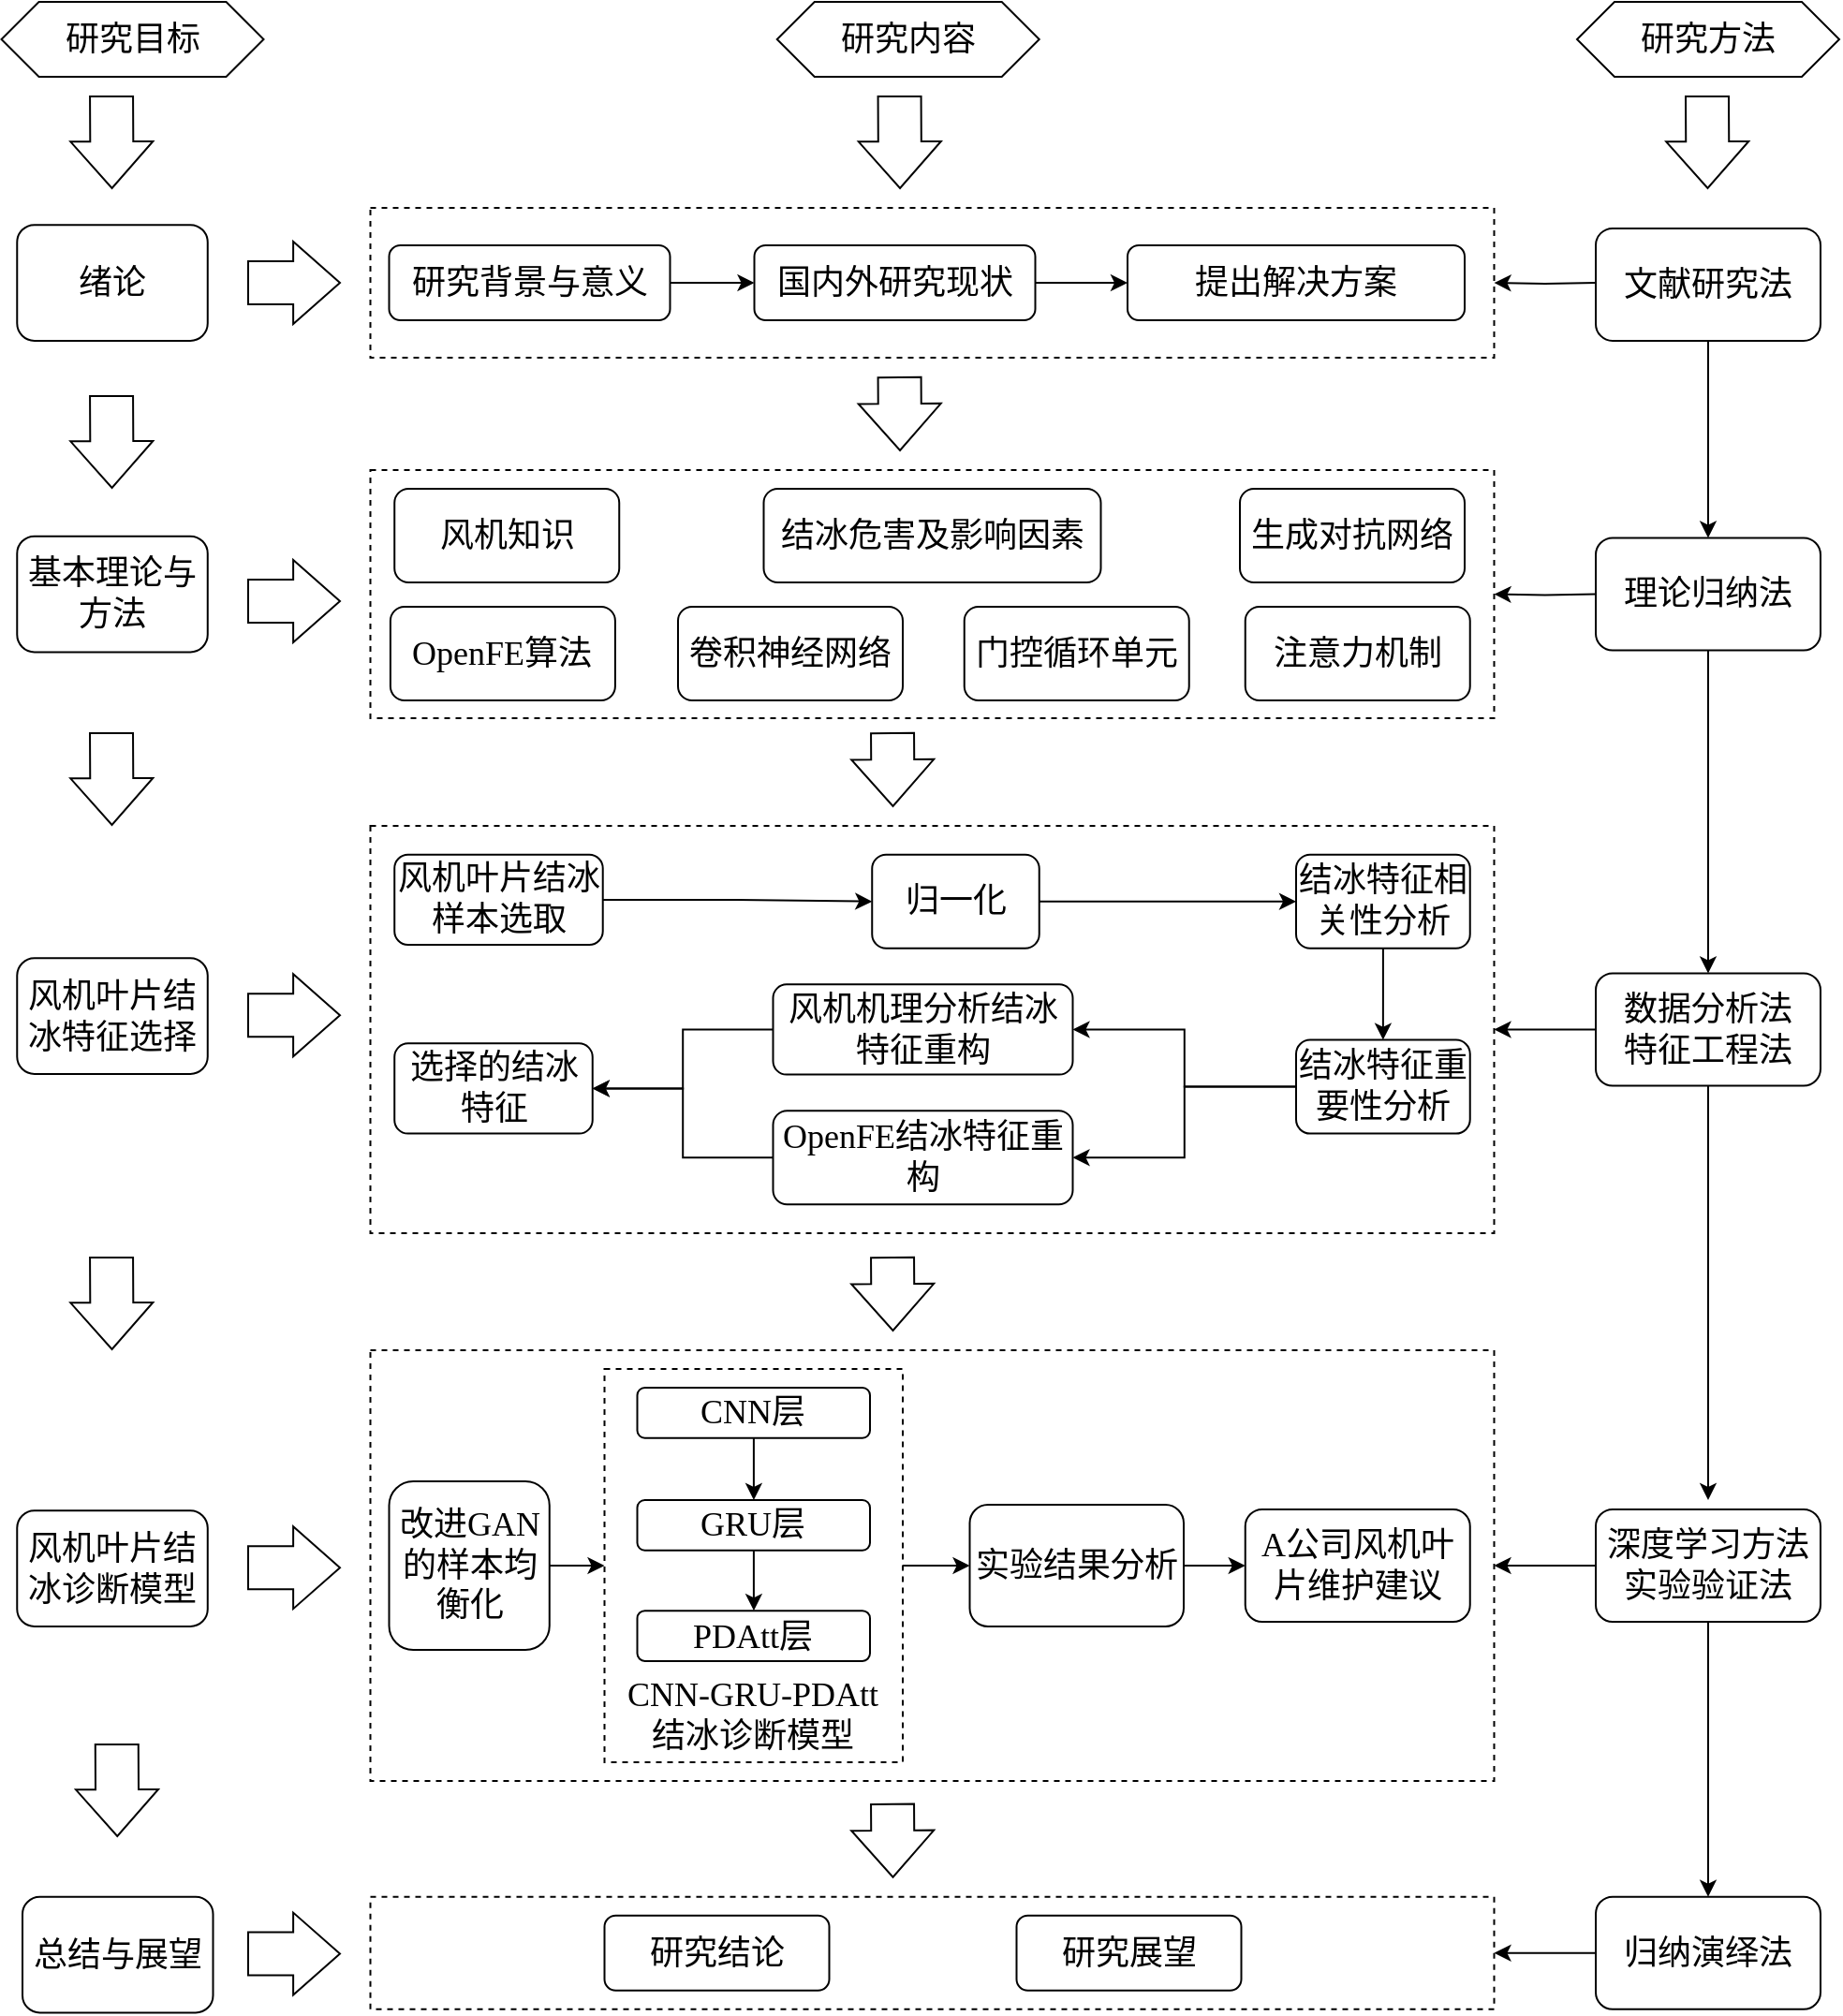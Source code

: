 <mxfile version="28.1.0">
  <diagram name="第 1 页" id="p5fiXoCb0oHlGnUIcILo">
    <mxGraphModel dx="1213" dy="673" grid="1" gridSize="10" guides="1" tooltips="1" connect="1" arrows="1" fold="1" page="1" pageScale="1" pageWidth="827" pageHeight="1169" math="0" shadow="0">
      <root>
        <mxCell id="0" />
        <mxCell id="1" parent="0" />
        <mxCell id="f8FCbJ_lQctMmRmD2ybC-2" value="" style="rounded=0;whiteSpace=wrap;html=1;dashed=1;" parent="1" vertex="1">
          <mxGeometry x="215.75" y="460" width="600" height="217.5" as="geometry" />
        </mxCell>
        <mxCell id="f8FCbJ_lQctMmRmD2ybC-5" value="" style="rounded=0;whiteSpace=wrap;html=1;dashed=1;" parent="1" vertex="1">
          <mxGeometry x="215.75" y="740" width="600" height="230" as="geometry" />
        </mxCell>
        <mxCell id="NmaUn0dJjPpodGhn62Yx-41" style="edgeStyle=orthogonalEdgeStyle;rounded=0;orthogonalLoop=1;jettySize=auto;html=1;exitX=1;exitY=0.5;exitDx=0;exitDy=0;entryX=0;entryY=0.5;entryDx=0;entryDy=0;" parent="1" source="f8FCbJ_lQctMmRmD2ybC-7" target="f8FCbJ_lQctMmRmD2ybC-48" edge="1">
          <mxGeometry relative="1" as="geometry" />
        </mxCell>
        <mxCell id="f8FCbJ_lQctMmRmD2ybC-7" value="" style="rounded=0;whiteSpace=wrap;html=1;dashed=1;" parent="1" vertex="1">
          <mxGeometry x="340.75" y="750" width="159.25" height="210" as="geometry" />
        </mxCell>
        <mxCell id="f8FCbJ_lQctMmRmD2ybC-8" value="" style="rounded=0;whiteSpace=wrap;html=1;dashed=1;" parent="1" vertex="1">
          <mxGeometry x="215.75" y="1031.87" width="600" height="60" as="geometry" />
        </mxCell>
        <mxCell id="f8FCbJ_lQctMmRmD2ybC-10" value="" style="rounded=0;whiteSpace=wrap;html=1;dashed=1;" parent="1" vertex="1">
          <mxGeometry x="215.75" y="270" width="600" height="132.5" as="geometry" />
        </mxCell>
        <mxCell id="f8FCbJ_lQctMmRmD2ybC-12" value="" style="rounded=0;whiteSpace=wrap;html=1;dashed=1;" parent="1" vertex="1">
          <mxGeometry x="215.75" y="130" width="600" height="80" as="geometry" />
        </mxCell>
        <mxCell id="f8FCbJ_lQctMmRmD2ybC-13" value="&lt;font face=&quot;SimSun&quot; style=&quot;font-size: 18px;&quot;&gt;研究目标&lt;/font&gt;" style="shape=hexagon;perimeter=hexagonPerimeter2;whiteSpace=wrap;html=1;fixedSize=1;" parent="1" vertex="1">
          <mxGeometry x="18.76" y="20" width="140" height="40" as="geometry" />
        </mxCell>
        <mxCell id="NmaUn0dJjPpodGhn62Yx-45" style="edgeStyle=orthogonalEdgeStyle;rounded=0;orthogonalLoop=1;jettySize=auto;html=1;entryX=0;entryY=0.5;entryDx=0;entryDy=0;" parent="1" source="f8FCbJ_lQctMmRmD2ybC-18" target="f8FCbJ_lQctMmRmD2ybC-20" edge="1">
          <mxGeometry relative="1" as="geometry" />
        </mxCell>
        <mxCell id="f8FCbJ_lQctMmRmD2ybC-18" value="&lt;font face=&quot;SimSun&quot; style=&quot;font-size: 18px;&quot;&gt;研究背景与意义&lt;/font&gt;" style="rounded=1;whiteSpace=wrap;html=1;" parent="1" vertex="1">
          <mxGeometry x="225.75" y="150" width="150" height="40" as="geometry" />
        </mxCell>
        <mxCell id="f8FCbJ_lQctMmRmD2ybC-19" value="&lt;span style=&quot;font-size: 18px;&quot;&gt;&lt;font face=&quot;SimSun&quot;&gt;提出解决方案&lt;/font&gt;&lt;/span&gt;" style="rounded=1;whiteSpace=wrap;html=1;" parent="1" vertex="1">
          <mxGeometry x="620" y="150" width="180" height="40" as="geometry" />
        </mxCell>
        <mxCell id="NmaUn0dJjPpodGhn62Yx-46" style="edgeStyle=orthogonalEdgeStyle;rounded=0;orthogonalLoop=1;jettySize=auto;html=1;" parent="1" source="f8FCbJ_lQctMmRmD2ybC-20" target="f8FCbJ_lQctMmRmD2ybC-19" edge="1">
          <mxGeometry relative="1" as="geometry" />
        </mxCell>
        <mxCell id="f8FCbJ_lQctMmRmD2ybC-20" value="&lt;font face=&quot;SimSun&quot; style=&quot;font-size: 18px;&quot;&gt;国内外研究现状&lt;/font&gt;" style="rounded=1;whiteSpace=wrap;html=1;" parent="1" vertex="1">
          <mxGeometry x="420.75" y="150" width="150" height="40" as="geometry" />
        </mxCell>
        <mxCell id="f8FCbJ_lQctMmRmD2ybC-26" value="&lt;font face=&quot;Times New Roman&quot; style=&quot;font-size: 18px;&quot;&gt;OpenFE&lt;/font&gt;&lt;font face=&quot;SimSun&quot; style=&quot;font-size: 18px;&quot;&gt;算法&lt;/font&gt;" style="rounded=1;whiteSpace=wrap;html=1;" parent="1" vertex="1">
          <mxGeometry x="226.45" y="343" width="120" height="50" as="geometry" />
        </mxCell>
        <mxCell id="f8FCbJ_lQctMmRmD2ybC-27" value="&lt;span style=&quot;font-size: 18px;&quot;&gt;&lt;font face=&quot;SimSun&quot;&gt;卷积神经网络&lt;/font&gt;&lt;/span&gt;" style="rounded=1;whiteSpace=wrap;html=1;" parent="1" vertex="1">
          <mxGeometry x="380" y="343" width="120" height="50" as="geometry" />
        </mxCell>
        <mxCell id="f8FCbJ_lQctMmRmD2ybC-28" value="&lt;span style=&quot;font-size: 18px;&quot;&gt;&lt;font face=&quot;SimSun&quot;&gt;门控循环单元&lt;/font&gt;&lt;/span&gt;" style="rounded=1;whiteSpace=wrap;html=1;" parent="1" vertex="1">
          <mxGeometry x="532.87" y="343" width="120" height="50" as="geometry" />
        </mxCell>
        <mxCell id="f8FCbJ_lQctMmRmD2ybC-29" value="&lt;span style=&quot;font-size: 18px;&quot;&gt;&lt;font face=&quot;SimSun&quot;&gt;注意力机制&lt;/font&gt;&lt;/span&gt;" style="rounded=1;whiteSpace=wrap;html=1;" parent="1" vertex="1">
          <mxGeometry x="682.87" y="343" width="120" height="50" as="geometry" />
        </mxCell>
        <mxCell id="NmaUn0dJjPpodGhn62Yx-39" style="edgeStyle=orthogonalEdgeStyle;rounded=0;orthogonalLoop=1;jettySize=auto;html=1;entryX=1;entryY=0.5;entryDx=0;entryDy=0;" parent="1" source="f8FCbJ_lQctMmRmD2ybC-39" target="NmaUn0dJjPpodGhn62Yx-37" edge="1">
          <mxGeometry relative="1" as="geometry" />
        </mxCell>
        <mxCell id="f8FCbJ_lQctMmRmD2ybC-39" value="&lt;span style=&quot;font-size: 18px;&quot;&gt;&lt;font face=&quot;Times New Roman&quot;&gt;OpenFE&lt;/font&gt;&lt;font face=&quot;SimSun&quot;&gt;结冰特征重构&lt;/font&gt;&lt;/span&gt;" style="rounded=1;whiteSpace=wrap;html=1;" parent="1" vertex="1">
          <mxGeometry x="430.75" y="612.12" width="160" height="50" as="geometry" />
        </mxCell>
        <mxCell id="f8FCbJ_lQctMmRmD2ybC-43" value="&lt;font face=&quot;SimSun&quot; style=&quot;font-size: 18px;&quot;&gt;风机叶片结冰诊断模型&lt;/font&gt;" style="rounded=1;whiteSpace=wrap;html=1;" parent="1" vertex="1">
          <mxGeometry x="27.13" y="825.63" width="101.75" height="61.87" as="geometry" />
        </mxCell>
        <mxCell id="NmaUn0dJjPpodGhn62Yx-42" style="edgeStyle=orthogonalEdgeStyle;rounded=0;orthogonalLoop=1;jettySize=auto;html=1;entryX=0;entryY=0.5;entryDx=0;entryDy=0;" parent="1" source="f8FCbJ_lQctMmRmD2ybC-48" target="f8FCbJ_lQctMmRmD2ybC-57" edge="1">
          <mxGeometry relative="1" as="geometry" />
        </mxCell>
        <mxCell id="f8FCbJ_lQctMmRmD2ybC-48" value="&lt;span style=&quot;font-size: 18px;&quot;&gt;&lt;font face=&quot;SimSun&quot;&gt;实验结果分析&lt;/font&gt;&lt;/span&gt;" style="rounded=1;whiteSpace=wrap;html=1;" parent="1" vertex="1">
          <mxGeometry x="535.75" y="822.5" width="114.25" height="65" as="geometry" />
        </mxCell>
        <mxCell id="f8FCbJ_lQctMmRmD2ybC-51" value="&lt;span style=&quot;font-size: 18px;&quot;&gt;&lt;font face=&quot;宋体&quot;&gt;研究结论&lt;/font&gt;&lt;/span&gt;" style="rounded=1;whiteSpace=wrap;html=1;" parent="1" vertex="1">
          <mxGeometry x="340.75" y="1041.87" width="120" height="40" as="geometry" />
        </mxCell>
        <mxCell id="f8FCbJ_lQctMmRmD2ybC-52" value="&lt;span style=&quot;font-size: 18px;&quot;&gt;&lt;font face=&quot;SimSun&quot;&gt;研究展望&lt;/font&gt;&lt;/span&gt;" style="rounded=1;whiteSpace=wrap;html=1;" parent="1" vertex="1">
          <mxGeometry x="560.75" y="1041.87" width="120" height="40" as="geometry" />
        </mxCell>
        <mxCell id="NmaUn0dJjPpodGhn62Yx-38" style="edgeStyle=orthogonalEdgeStyle;rounded=0;orthogonalLoop=1;jettySize=auto;html=1;entryX=1;entryY=0.5;entryDx=0;entryDy=0;" parent="1" source="f8FCbJ_lQctMmRmD2ybC-54" target="NmaUn0dJjPpodGhn62Yx-37" edge="1">
          <mxGeometry relative="1" as="geometry" />
        </mxCell>
        <mxCell id="f8FCbJ_lQctMmRmD2ybC-54" value="&lt;span style=&quot;font-size: 18px;&quot;&gt;&lt;font face=&quot;SimSun&quot;&gt;风机机理分析结冰特征重构&lt;/font&gt;&lt;/span&gt;" style="rounded=1;whiteSpace=wrap;html=1;" parent="1" vertex="1">
          <mxGeometry x="430.75" y="544.68" width="160" height="48.13" as="geometry" />
        </mxCell>
        <mxCell id="f8FCbJ_lQctMmRmD2ybC-56" value="&lt;span style=&quot;font-size: 18px;&quot;&gt;&lt;font face=&quot;Times New Roman&quot;&gt;CNN-GRU-PDAtt&lt;/font&gt;&lt;font face=&quot;SimSun&quot;&gt;结冰诊断模型&lt;/font&gt;&lt;/span&gt;" style="rounded=1;whiteSpace=wrap;html=1;opacity=0;" parent="1" vertex="1">
          <mxGeometry x="346.45" y="915" width="147.85" height="40" as="geometry" />
        </mxCell>
        <mxCell id="f8FCbJ_lQctMmRmD2ybC-57" value="&lt;span style=&quot;font-size: 18px;&quot;&gt;&lt;font face=&quot;SimSun&quot;&gt;A公司风机叶片维护建议&lt;/font&gt;&lt;/span&gt;" style="rounded=1;whiteSpace=wrap;html=1;" parent="1" vertex="1">
          <mxGeometry x="682.87" y="825" width="120" height="60" as="geometry" />
        </mxCell>
        <mxCell id="NmaUn0dJjPpodGhn62Yx-6" value="&lt;span style=&quot;font-size: 18px;&quot;&gt;&lt;font face=&quot;SimSun&quot;&gt;风机叶片结冰特征选择&lt;/font&gt;&lt;/span&gt;" style="rounded=1;whiteSpace=wrap;html=1;" parent="1" vertex="1">
          <mxGeometry x="27.13" y="530.63" width="101.75" height="61.87" as="geometry" />
        </mxCell>
        <mxCell id="NmaUn0dJjPpodGhn62Yx-7" value="&lt;span style=&quot;font-size: 18px;&quot;&gt;&lt;font face=&quot;SimSun&quot;&gt;基本理论与方法&lt;/font&gt;&lt;/span&gt;" style="rounded=1;whiteSpace=wrap;html=1;" parent="1" vertex="1">
          <mxGeometry x="27.13" y="305.32" width="101.75" height="61.87" as="geometry" />
        </mxCell>
        <mxCell id="NmaUn0dJjPpodGhn62Yx-8" value="&lt;span style=&quot;font-size: 18px;&quot;&gt;&lt;font face=&quot;SimSun&quot;&gt;绪论&lt;/font&gt;&lt;/span&gt;" style="rounded=1;whiteSpace=wrap;html=1;" parent="1" vertex="1">
          <mxGeometry x="27.13" y="139.07" width="101.75" height="61.87" as="geometry" />
        </mxCell>
        <mxCell id="NmaUn0dJjPpodGhn62Yx-9" value="&lt;span style=&quot;font-size: 18px;&quot;&gt;&lt;font face=&quot;SimSun&quot;&gt;总结与展望&lt;/font&gt;&lt;/span&gt;" style="rounded=1;whiteSpace=wrap;html=1;" parent="1" vertex="1">
          <mxGeometry x="30" y="1031.87" width="101.75" height="61.87" as="geometry" />
        </mxCell>
        <mxCell id="NmaUn0dJjPpodGhn62Yx-10" value="" style="shape=flexArrow;endArrow=classic;html=1;rounded=0;width=23;endSize=7.98;" parent="1" edge="1">
          <mxGeometry width="50" height="50" relative="1" as="geometry">
            <mxPoint x="77.53" y="230" as="sourcePoint" />
            <mxPoint x="77.78" y="280" as="targetPoint" />
          </mxGeometry>
        </mxCell>
        <mxCell id="NmaUn0dJjPpodGhn62Yx-12" value="" style="shape=flexArrow;endArrow=classic;html=1;rounded=0;width=23;endSize=7.98;" parent="1" edge="1">
          <mxGeometry width="50" height="50" relative="1" as="geometry">
            <mxPoint x="77.51" y="410" as="sourcePoint" />
            <mxPoint x="77.76" y="460" as="targetPoint" />
          </mxGeometry>
        </mxCell>
        <mxCell id="NmaUn0dJjPpodGhn62Yx-13" value="" style="shape=flexArrow;endArrow=classic;html=1;rounded=0;width=23;endSize=7.98;" parent="1" edge="1">
          <mxGeometry width="50" height="50" relative="1" as="geometry">
            <mxPoint x="77.53" y="690" as="sourcePoint" />
            <mxPoint x="77.78" y="740" as="targetPoint" />
          </mxGeometry>
        </mxCell>
        <mxCell id="NmaUn0dJjPpodGhn62Yx-14" value="" style="shape=flexArrow;endArrow=classic;html=1;rounded=0;width=23;endSize=7.98;" parent="1" edge="1">
          <mxGeometry width="50" height="50" relative="1" as="geometry">
            <mxPoint x="80.38" y="950" as="sourcePoint" />
            <mxPoint x="80.63" y="1000" as="targetPoint" />
          </mxGeometry>
        </mxCell>
        <mxCell id="NmaUn0dJjPpodGhn62Yx-22" value="" style="shape=flexArrow;endArrow=classic;html=1;rounded=0;width=23;endSize=7.98;" parent="1" edge="1">
          <mxGeometry width="50" height="50" relative="1" as="geometry">
            <mxPoint x="150" y="170" as="sourcePoint" />
            <mxPoint x="200" y="170" as="targetPoint" />
          </mxGeometry>
        </mxCell>
        <mxCell id="NmaUn0dJjPpodGhn62Yx-23" value="" style="shape=flexArrow;endArrow=classic;html=1;rounded=0;width=23;endSize=7.98;" parent="1" edge="1">
          <mxGeometry width="50" height="50" relative="1" as="geometry">
            <mxPoint x="150" y="340" as="sourcePoint" />
            <mxPoint x="200" y="340" as="targetPoint" />
          </mxGeometry>
        </mxCell>
        <mxCell id="NmaUn0dJjPpodGhn62Yx-24" value="" style="shape=flexArrow;endArrow=classic;html=1;rounded=0;width=23;endSize=7.98;" parent="1" edge="1">
          <mxGeometry width="50" height="50" relative="1" as="geometry">
            <mxPoint x="150" y="561.09" as="sourcePoint" />
            <mxPoint x="200" y="561.09" as="targetPoint" />
          </mxGeometry>
        </mxCell>
        <mxCell id="NmaUn0dJjPpodGhn62Yx-25" value="" style="shape=flexArrow;endArrow=classic;html=1;rounded=0;width=23;endSize=7.98;" parent="1" edge="1">
          <mxGeometry width="50" height="50" relative="1" as="geometry">
            <mxPoint x="150" y="856.07" as="sourcePoint" />
            <mxPoint x="200" y="856.07" as="targetPoint" />
          </mxGeometry>
        </mxCell>
        <mxCell id="NmaUn0dJjPpodGhn62Yx-26" value="" style="shape=flexArrow;endArrow=classic;html=1;rounded=0;width=23;endSize=7.98;" parent="1" edge="1">
          <mxGeometry width="50" height="50" relative="1" as="geometry">
            <mxPoint x="150" y="1062.31" as="sourcePoint" />
            <mxPoint x="200" y="1062.31" as="targetPoint" />
          </mxGeometry>
        </mxCell>
        <mxCell id="NmaUn0dJjPpodGhn62Yx-27" value="&lt;font face=&quot;SimSun&quot;&gt;&lt;span style=&quot;font-size: 18px;&quot;&gt;结冰危害及影响因素&lt;/span&gt;&lt;/font&gt;" style="rounded=1;whiteSpace=wrap;html=1;" parent="1" vertex="1">
          <mxGeometry x="425.75" y="280" width="180" height="50" as="geometry" />
        </mxCell>
        <mxCell id="NmaUn0dJjPpodGhn62Yx-37" value="&lt;span style=&quot;font-size: 18px;&quot;&gt;&lt;font face=&quot;SimSun&quot;&gt;选择的结冰特征&lt;/font&gt;&lt;/span&gt;" style="rounded=1;whiteSpace=wrap;html=1;" parent="1" vertex="1">
          <mxGeometry x="228.62" y="576.18" width="105.75" height="48.13" as="geometry" />
        </mxCell>
        <mxCell id="NmaUn0dJjPpodGhn62Yx-40" value="&lt;span style=&quot;font-size: 18px;&quot;&gt;&lt;font face=&quot;SimSun&quot;&gt;生成对抗网络&lt;/font&gt;&lt;/span&gt;" style="rounded=1;whiteSpace=wrap;html=1;" parent="1" vertex="1">
          <mxGeometry x="680" y="280" width="120" height="50" as="geometry" />
        </mxCell>
        <mxCell id="NmaUn0dJjPpodGhn62Yx-49" value="" style="shape=flexArrow;endArrow=classic;html=1;rounded=0;width=23;endSize=7.98;" parent="1" edge="1">
          <mxGeometry width="50" height="50" relative="1" as="geometry">
            <mxPoint x="77.53" y="70" as="sourcePoint" />
            <mxPoint x="77.78" y="120" as="targetPoint" />
          </mxGeometry>
        </mxCell>
        <mxCell id="NmaUn0dJjPpodGhn62Yx-50" value="" style="shape=flexArrow;endArrow=classic;html=1;rounded=0;width=23;endSize=7.98;" parent="1" edge="1">
          <mxGeometry width="50" height="50" relative="1" as="geometry">
            <mxPoint x="498.28" y="70" as="sourcePoint" />
            <mxPoint x="498.53" y="120" as="targetPoint" />
          </mxGeometry>
        </mxCell>
        <mxCell id="NmaUn0dJjPpodGhn62Yx-53" value="" style="shape=flexArrow;endArrow=classic;html=1;rounded=0;width=23;endSize=7.98;" parent="1" edge="1">
          <mxGeometry width="50" height="50" relative="1" as="geometry">
            <mxPoint x="498.28" y="220" as="sourcePoint" />
            <mxPoint x="498.53" y="260" as="targetPoint" />
          </mxGeometry>
        </mxCell>
        <mxCell id="NmaUn0dJjPpodGhn62Yx-54" value="" style="shape=flexArrow;endArrow=classic;html=1;rounded=0;width=23;endSize=7.98;" parent="1" edge="1">
          <mxGeometry width="50" height="50" relative="1" as="geometry">
            <mxPoint x="494.52" y="410" as="sourcePoint" />
            <mxPoint x="494.77" y="450" as="targetPoint" />
          </mxGeometry>
        </mxCell>
        <mxCell id="NmaUn0dJjPpodGhn62Yx-55" value="" style="shape=flexArrow;endArrow=classic;html=1;rounded=0;width=23;endSize=7.98;" parent="1" edge="1">
          <mxGeometry width="50" height="50" relative="1" as="geometry">
            <mxPoint x="494.52" y="690" as="sourcePoint" />
            <mxPoint x="494.77" y="730" as="targetPoint" />
          </mxGeometry>
        </mxCell>
        <mxCell id="NmaUn0dJjPpodGhn62Yx-56" value="" style="shape=flexArrow;endArrow=classic;html=1;rounded=0;width=23;endSize=7.98;" parent="1" edge="1">
          <mxGeometry width="50" height="50" relative="1" as="geometry">
            <mxPoint x="494.52" y="981.87" as="sourcePoint" />
            <mxPoint x="494.77" y="1021.87" as="targetPoint" />
          </mxGeometry>
        </mxCell>
        <mxCell id="RA1ugfaNBRuaJpOUIRTp-4" value="&lt;span style=&quot;font-size: 18px;&quot;&gt;&lt;font face=&quot;Times New Roman&quot;&gt;PDAtt&lt;/font&gt;&lt;font face=&quot;SimSun&quot;&gt;层&lt;/font&gt;&lt;/span&gt;" style="rounded=1;whiteSpace=wrap;html=1;" parent="1" vertex="1">
          <mxGeometry x="358.25" y="879.07" width="124.25" height="26.87" as="geometry" />
        </mxCell>
        <mxCell id="RA1ugfaNBRuaJpOUIRTp-16" style="edgeStyle=orthogonalEdgeStyle;rounded=0;orthogonalLoop=1;jettySize=auto;html=1;" parent="1" source="RA1ugfaNBRuaJpOUIRTp-5" target="RA1ugfaNBRuaJpOUIRTp-4" edge="1">
          <mxGeometry relative="1" as="geometry" />
        </mxCell>
        <mxCell id="RA1ugfaNBRuaJpOUIRTp-5" value="&lt;span style=&quot;font-size: 18px;&quot;&gt;&lt;font face=&quot;Times New Roman&quot;&gt;GRU&lt;/font&gt;&lt;font face=&quot;SimSun&quot;&gt;层&lt;/font&gt;&lt;/span&gt;" style="rounded=1;whiteSpace=wrap;html=1;" parent="1" vertex="1">
          <mxGeometry x="358.25" y="820" width="124.25" height="26.87" as="geometry" />
        </mxCell>
        <mxCell id="RA1ugfaNBRuaJpOUIRTp-15" style="edgeStyle=orthogonalEdgeStyle;rounded=0;orthogonalLoop=1;jettySize=auto;html=1;" parent="1" source="RA1ugfaNBRuaJpOUIRTp-6" target="RA1ugfaNBRuaJpOUIRTp-5" edge="1">
          <mxGeometry relative="1" as="geometry" />
        </mxCell>
        <mxCell id="RA1ugfaNBRuaJpOUIRTp-6" value="&lt;span style=&quot;font-size: 18px;&quot;&gt;&lt;font face=&quot;Times New Roman&quot;&gt;CNN&lt;/font&gt;&lt;font face=&quot;SimSun&quot;&gt;层&lt;/font&gt;&lt;/span&gt;" style="rounded=1;whiteSpace=wrap;html=1;" parent="1" vertex="1">
          <mxGeometry x="358.25" y="760" width="124.25" height="26.87" as="geometry" />
        </mxCell>
        <mxCell id="hN8byrwHlzEUZWupwwMK-6" style="edgeStyle=orthogonalEdgeStyle;rounded=0;orthogonalLoop=1;jettySize=auto;html=1;entryX=1;entryY=0.5;entryDx=0;entryDy=0;exitX=0;exitY=0.5;exitDx=0;exitDy=0;" parent="1" source="eUhcIL0R_RjAg3wBFGVh-9" target="f8FCbJ_lQctMmRmD2ybC-54" edge="1">
          <mxGeometry relative="1" as="geometry">
            <mxPoint x="572.87" y="599.3" as="sourcePoint" />
          </mxGeometry>
        </mxCell>
        <mxCell id="hN8byrwHlzEUZWupwwMK-7" style="edgeStyle=orthogonalEdgeStyle;rounded=0;orthogonalLoop=1;jettySize=auto;html=1;entryX=1;entryY=0.5;entryDx=0;entryDy=0;exitX=0;exitY=0.5;exitDx=0;exitDy=0;" parent="1" source="eUhcIL0R_RjAg3wBFGVh-9" target="f8FCbJ_lQctMmRmD2ybC-39" edge="1">
          <mxGeometry relative="1" as="geometry">
            <mxPoint x="572.87" y="599.3" as="sourcePoint" />
          </mxGeometry>
        </mxCell>
        <mxCell id="eUhcIL0R_RjAg3wBFGVh-10" style="edgeStyle=orthogonalEdgeStyle;rounded=0;orthogonalLoop=1;jettySize=auto;html=1;entryX=0.5;entryY=0;entryDx=0;entryDy=0;" parent="1" source="eUhcIL0R_RjAg3wBFGVh-3" target="eUhcIL0R_RjAg3wBFGVh-9" edge="1">
          <mxGeometry relative="1" as="geometry" />
        </mxCell>
        <mxCell id="eUhcIL0R_RjAg3wBFGVh-3" value="&lt;span style=&quot;font-size: 18px;&quot;&gt;&lt;font face=&quot;SimSun&quot;&gt;结冰特征相关性分析&lt;/font&gt;&lt;/span&gt;" style="rounded=1;whiteSpace=wrap;html=1;" parent="1" vertex="1">
          <mxGeometry x="710" y="475.38" width="92.87" height="50" as="geometry" />
        </mxCell>
        <mxCell id="yD-4OHERhprkhWVb8V8c-1" style="edgeStyle=orthogonalEdgeStyle;rounded=0;orthogonalLoop=1;jettySize=auto;html=1;entryX=0;entryY=0.5;entryDx=0;entryDy=0;" parent="1" source="eUhcIL0R_RjAg3wBFGVh-5" target="eUhcIL0R_RjAg3wBFGVh-6" edge="1">
          <mxGeometry relative="1" as="geometry" />
        </mxCell>
        <mxCell id="eUhcIL0R_RjAg3wBFGVh-5" value="&lt;span style=&quot;font-size: 18px;&quot;&gt;&lt;font face=&quot;SimSun&quot;&gt;风机叶片结冰样本选取&lt;/font&gt;&lt;/span&gt;" style="rounded=1;whiteSpace=wrap;html=1;" parent="1" vertex="1">
          <mxGeometry x="228.62" y="475.38" width="111.24" height="48.13" as="geometry" />
        </mxCell>
        <mxCell id="eUhcIL0R_RjAg3wBFGVh-14" style="edgeStyle=orthogonalEdgeStyle;rounded=0;orthogonalLoop=1;jettySize=auto;html=1;entryX=0;entryY=0.5;entryDx=0;entryDy=0;" parent="1" source="eUhcIL0R_RjAg3wBFGVh-6" target="eUhcIL0R_RjAg3wBFGVh-3" edge="1">
          <mxGeometry relative="1" as="geometry" />
        </mxCell>
        <mxCell id="eUhcIL0R_RjAg3wBFGVh-6" value="&lt;span style=&quot;font-size: 18px;&quot;&gt;&lt;font face=&quot;SimSun&quot;&gt;归一化&lt;/font&gt;&lt;/span&gt;" style="rounded=1;whiteSpace=wrap;html=1;" parent="1" vertex="1">
          <mxGeometry x="483.62" y="475.38" width="89.25" height="50" as="geometry" />
        </mxCell>
        <mxCell id="eUhcIL0R_RjAg3wBFGVh-9" value="&lt;span style=&quot;font-size: 18px;&quot;&gt;&lt;font face=&quot;SimSun&quot;&gt;结冰特征重要性分析&lt;/font&gt;&lt;/span&gt;" style="rounded=1;whiteSpace=wrap;html=1;" parent="1" vertex="1">
          <mxGeometry x="710" y="574.31" width="92.87" height="50" as="geometry" />
        </mxCell>
        <mxCell id="yD-4OHERhprkhWVb8V8c-3" value="&lt;font face=&quot;SimSun&quot; style=&quot;font-size: 18px;&quot;&gt;研究内容&lt;/font&gt;" style="shape=hexagon;perimeter=hexagonPerimeter2;whiteSpace=wrap;html=1;fixedSize=1;" parent="1" vertex="1">
          <mxGeometry x="432.87" y="20" width="140" height="40" as="geometry" />
        </mxCell>
        <mxCell id="yD-4OHERhprkhWVb8V8c-4" value="&lt;font face=&quot;SimSun&quot; style=&quot;font-size: 18px;&quot;&gt;研究方法&lt;/font&gt;" style="shape=hexagon;perimeter=hexagonPerimeter2;whiteSpace=wrap;html=1;fixedSize=1;" parent="1" vertex="1">
          <mxGeometry x="860" y="20" width="140" height="40" as="geometry" />
        </mxCell>
        <mxCell id="yD-4OHERhprkhWVb8V8c-10" style="edgeStyle=orthogonalEdgeStyle;rounded=0;orthogonalLoop=1;jettySize=auto;html=1;entryX=1;entryY=0.5;entryDx=0;entryDy=0;" parent="1" target="f8FCbJ_lQctMmRmD2ybC-12" edge="1">
          <mxGeometry relative="1" as="geometry">
            <mxPoint x="870" y="170" as="sourcePoint" />
          </mxGeometry>
        </mxCell>
        <mxCell id="yD-4OHERhprkhWVb8V8c-11" style="edgeStyle=orthogonalEdgeStyle;rounded=0;orthogonalLoop=1;jettySize=auto;html=1;" parent="1" target="f8FCbJ_lQctMmRmD2ybC-10" edge="1">
          <mxGeometry relative="1" as="geometry">
            <mxPoint x="870" y="336.25" as="sourcePoint" />
          </mxGeometry>
        </mxCell>
        <mxCell id="yD-4OHERhprkhWVb8V8c-14" style="edgeStyle=orthogonalEdgeStyle;rounded=0;orthogonalLoop=1;jettySize=auto;html=1;entryX=1;entryY=0.5;entryDx=0;entryDy=0;" parent="1" source="yD-4OHERhprkhWVb8V8c-7" target="f8FCbJ_lQctMmRmD2ybC-5" edge="1">
          <mxGeometry relative="1" as="geometry" />
        </mxCell>
        <mxCell id="ivU4nv7Y41dZvEmP99DB-4" style="edgeStyle=orthogonalEdgeStyle;rounded=0;orthogonalLoop=1;jettySize=auto;html=1;" parent="1" source="yD-4OHERhprkhWVb8V8c-7" target="yD-4OHERhprkhWVb8V8c-8" edge="1">
          <mxGeometry relative="1" as="geometry" />
        </mxCell>
        <mxCell id="yD-4OHERhprkhWVb8V8c-7" value="&lt;span style=&quot;font-size: 18px;&quot;&gt;&lt;font face=&quot;SimSun&quot;&gt;深度学习方法&lt;/font&gt;&lt;/span&gt;&lt;div&gt;&lt;span style=&quot;font-size: 18px;&quot;&gt;&lt;font face=&quot;SimSun&quot;&gt;实验验证法&lt;/font&gt;&lt;/span&gt;&lt;/div&gt;" style="rounded=1;whiteSpace=wrap;html=1;" parent="1" vertex="1">
          <mxGeometry x="870" y="825" width="120" height="60" as="geometry" />
        </mxCell>
        <mxCell id="yD-4OHERhprkhWVb8V8c-16" style="edgeStyle=orthogonalEdgeStyle;rounded=0;orthogonalLoop=1;jettySize=auto;html=1;entryX=1;entryY=0.5;entryDx=0;entryDy=0;" parent="1" source="yD-4OHERhprkhWVb8V8c-8" target="f8FCbJ_lQctMmRmD2ybC-8" edge="1">
          <mxGeometry relative="1" as="geometry" />
        </mxCell>
        <mxCell id="yD-4OHERhprkhWVb8V8c-8" value="&lt;span style=&quot;font-size: 18px;&quot;&gt;&lt;font face=&quot;SimSun&quot;&gt;归纳演绎法&lt;/font&gt;&lt;/span&gt;" style="rounded=1;whiteSpace=wrap;html=1;" parent="1" vertex="1">
          <mxGeometry x="870" y="1031.87" width="120" height="60" as="geometry" />
        </mxCell>
        <mxCell id="ivU4nv7Y41dZvEmP99DB-3" style="edgeStyle=orthogonalEdgeStyle;rounded=0;orthogonalLoop=1;jettySize=auto;html=1;" parent="1" source="yD-4OHERhprkhWVb8V8c-9" edge="1">
          <mxGeometry relative="1" as="geometry">
            <mxPoint x="930" y="820" as="targetPoint" />
          </mxGeometry>
        </mxCell>
        <mxCell id="yD-4OHERhprkhWVb8V8c-9" value="&lt;span style=&quot;font-size: 18px;&quot;&gt;&lt;font face=&quot;SimSun&quot;&gt;数据分析法&lt;/font&gt;&lt;/span&gt;&lt;div&gt;&lt;span style=&quot;font-size: 18px;&quot;&gt;&lt;font face=&quot;SimSun&quot;&gt;特征工程法&lt;/font&gt;&lt;/span&gt;&lt;/div&gt;" style="rounded=1;whiteSpace=wrap;html=1;" parent="1" vertex="1">
          <mxGeometry x="870" y="538.75" width="120" height="60" as="geometry" />
        </mxCell>
        <mxCell id="yD-4OHERhprkhWVb8V8c-12" style="edgeStyle=orthogonalEdgeStyle;rounded=0;orthogonalLoop=1;jettySize=auto;html=1;entryX=1;entryY=0.5;entryDx=0;entryDy=0;" parent="1" source="yD-4OHERhprkhWVb8V8c-9" target="f8FCbJ_lQctMmRmD2ybC-2" edge="1">
          <mxGeometry relative="1" as="geometry" />
        </mxCell>
        <mxCell id="yD-4OHERhprkhWVb8V8c-17" value="" style="shape=flexArrow;endArrow=classic;html=1;rounded=0;width=23;endSize=7.98;" parent="1" edge="1">
          <mxGeometry width="50" height="50" relative="1" as="geometry">
            <mxPoint x="929.5" y="70" as="sourcePoint" />
            <mxPoint x="929.75" y="120" as="targetPoint" />
          </mxGeometry>
        </mxCell>
        <mxCell id="ivU4nv7Y41dZvEmP99DB-1" style="edgeStyle=orthogonalEdgeStyle;rounded=0;orthogonalLoop=1;jettySize=auto;html=1;entryX=0.5;entryY=0;entryDx=0;entryDy=0;" parent="1" source="yD-4OHERhprkhWVb8V8c-18" target="yD-4OHERhprkhWVb8V8c-19" edge="1">
          <mxGeometry relative="1" as="geometry" />
        </mxCell>
        <mxCell id="yD-4OHERhprkhWVb8V8c-18" value="&lt;span style=&quot;font-size: 18px;&quot;&gt;&lt;font face=&quot;SimSun&quot;&gt;文献研究法&lt;/font&gt;&lt;/span&gt;" style="rounded=1;whiteSpace=wrap;html=1;" parent="1" vertex="1">
          <mxGeometry x="870" y="140.94" width="120" height="60" as="geometry" />
        </mxCell>
        <mxCell id="ivU4nv7Y41dZvEmP99DB-2" style="edgeStyle=orthogonalEdgeStyle;rounded=0;orthogonalLoop=1;jettySize=auto;html=1;entryX=0.5;entryY=0;entryDx=0;entryDy=0;" parent="1" source="yD-4OHERhprkhWVb8V8c-19" target="yD-4OHERhprkhWVb8V8c-9" edge="1">
          <mxGeometry relative="1" as="geometry" />
        </mxCell>
        <mxCell id="yD-4OHERhprkhWVb8V8c-19" value="&lt;span style=&quot;font-size: 18px;&quot;&gt;&lt;font face=&quot;SimSun&quot;&gt;理论归纳法&lt;/font&gt;&lt;/span&gt;" style="rounded=1;whiteSpace=wrap;html=1;" parent="1" vertex="1">
          <mxGeometry x="870" y="306.25" width="120" height="60" as="geometry" />
        </mxCell>
        <mxCell id="ivU4nv7Y41dZvEmP99DB-6" style="edgeStyle=orthogonalEdgeStyle;rounded=0;orthogonalLoop=1;jettySize=auto;html=1;" parent="1" source="ivU4nv7Y41dZvEmP99DB-5" target="f8FCbJ_lQctMmRmD2ybC-7" edge="1">
          <mxGeometry relative="1" as="geometry" />
        </mxCell>
        <mxCell id="ivU4nv7Y41dZvEmP99DB-5" value="&lt;span style=&quot;font-size: 18px;&quot;&gt;&lt;font face=&quot;SimSun&quot;&gt;改进&lt;/font&gt;&lt;font face=&quot;Times New Roman&quot;&gt;GAN&lt;/font&gt;&lt;font face=&quot;SimSun&quot;&gt;的样本均衡化&lt;/font&gt;&lt;/span&gt;" style="rounded=1;whiteSpace=wrap;html=1;" parent="1" vertex="1">
          <mxGeometry x="225.75" y="810" width="85.63" height="90" as="geometry" />
        </mxCell>
        <mxCell id="ivU4nv7Y41dZvEmP99DB-7" value="&lt;font face=&quot;SimSun&quot;&gt;&lt;span style=&quot;font-size: 18px;&quot;&gt;风机知识&lt;/span&gt;&lt;/font&gt;" style="rounded=1;whiteSpace=wrap;html=1;" parent="1" vertex="1">
          <mxGeometry x="228.62" y="280" width="120" height="50" as="geometry" />
        </mxCell>
      </root>
    </mxGraphModel>
  </diagram>
</mxfile>
